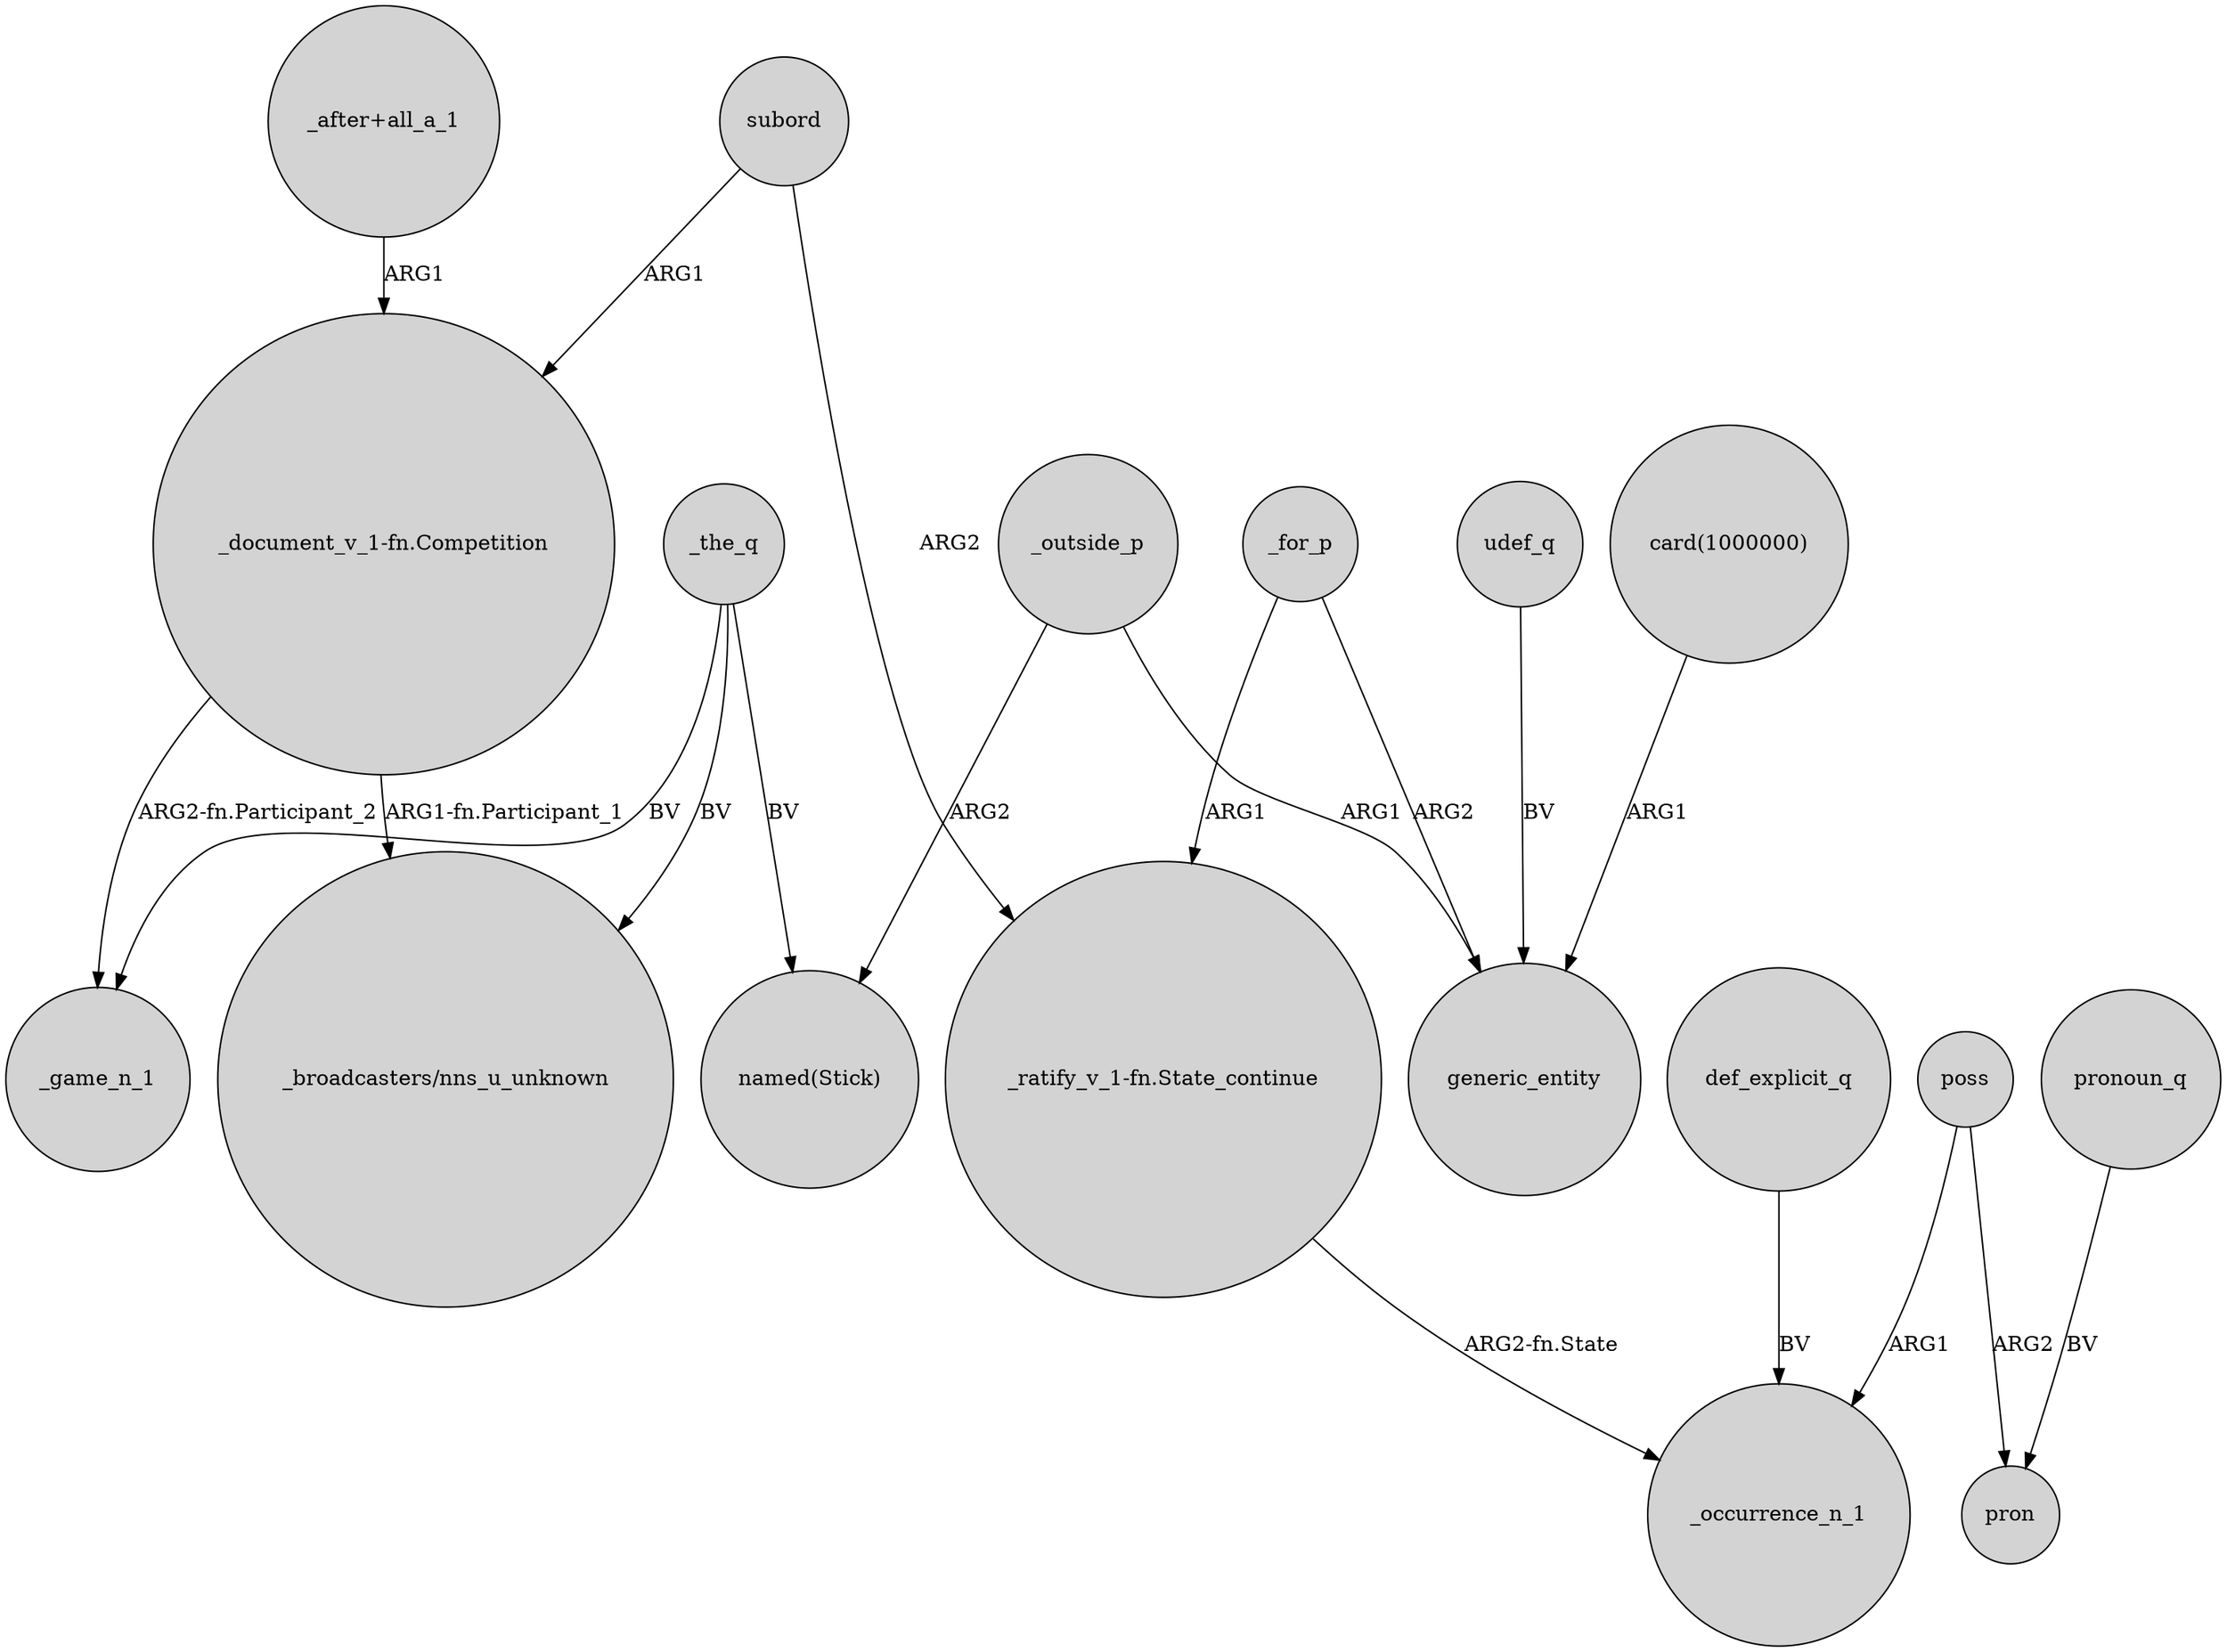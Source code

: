 digraph {
	node [shape=circle style=filled]
	"_document_v_1-fn.Competition" -> _game_n_1 [label="ARG2-fn.Participant_2"]
	"_after+all_a_1" -> "_document_v_1-fn.Competition" [label=ARG1]
	_for_p -> "_ratify_v_1-fn.State_continue" [label=ARG1]
	_for_p -> generic_entity [label=ARG2]
	"_ratify_v_1-fn.State_continue" -> _occurrence_n_1 [label="ARG2-fn.State"]
	poss -> _occurrence_n_1 [label=ARG1]
	_the_q -> "_broadcasters/nns_u_unknown" [label=BV]
	udef_q -> generic_entity [label=BV]
	pronoun_q -> pron [label=BV]
	poss -> pron [label=ARG2]
	"card(1000000)" -> generic_entity [label=ARG1]
	subord -> "_ratify_v_1-fn.State_continue" [label=ARG2]
	_outside_p -> "named(Stick)" [label=ARG2]
	def_explicit_q -> _occurrence_n_1 [label=BV]
	_the_q -> "named(Stick)" [label=BV]
	subord -> "_document_v_1-fn.Competition" [label=ARG1]
	"_document_v_1-fn.Competition" -> "_broadcasters/nns_u_unknown" [label="ARG1-fn.Participant_1"]
	_the_q -> _game_n_1 [label=BV]
	_outside_p -> generic_entity [label=ARG1]
}
